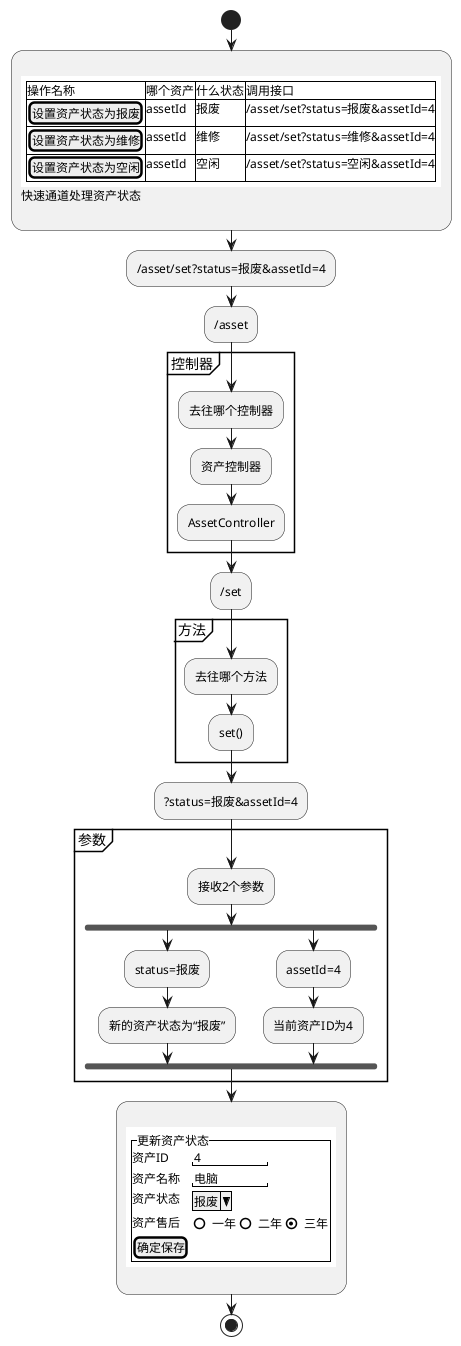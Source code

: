 @startuml
'1.快速通道处理资产状态
start
:
{{
salt
{#
  操作名称            |哪个资产|什么状态|调用接口
  [设置资产状态为报废] |assetId|报废    | /asset/set?status=报废&assetId=4
  [设置资产状态为维修] |assetId|维修    | /asset/set?status=维修&assetId=4
  [设置资产状态为空闲] |assetId|空闲    | /asset/set?status=空闲&assetId=4

}
}}
快速通道处理资产状态
;
:/asset/set?status=报废&assetId=4;
:/asset;
partition 控制器 {
:去往哪个控制器;
:资产控制器;
:AssetController;
}
:/set;
partition 方法 {
:去往哪个方法;
:set();
}

:?status=报废&assetId=4;
partition 参数 {
:接收2个参数;
fork
:status=报废;
:新的资产状态为“报废”;
fork again
:assetId=4;
:当前资产ID为4;
end fork
}
:
{{
salt
{^更新资产状态
    资产ID  | "4        "
    资产名称| "电脑       "
    资产状态| { ^报废^ }
    资产售后| { ()一年 |()二年 |(X)三年}
    [确定保存]
}
}}
;
stop
@enduml